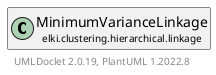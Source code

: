 @startuml
    remove .*\.(Instance|Par|Parameterizer|Factory)$
    set namespaceSeparator none
    hide empty fields
    hide empty methods

    class "<size:14>MinimumVarianceLinkage.Par\n<size:10>elki.clustering.hierarchical.linkage" as elki.clustering.hierarchical.linkage.MinimumVarianceLinkage.Par [[MinimumVarianceLinkage.Par.html]] {
        +make(): MinimumVarianceLinkage
    }

    interface "<size:14>Parameterizer\n<size:10>elki.utilities.optionhandling" as elki.utilities.optionhandling.Parameterizer [[../../../utilities/optionhandling/Parameterizer.html]] {
        {abstract} +make(): Object
    }
    class "<size:14>MinimumVarianceLinkage\n<size:10>elki.clustering.hierarchical.linkage" as elki.clustering.hierarchical.linkage.MinimumVarianceLinkage [[MinimumVarianceLinkage.html]]

    elki.utilities.optionhandling.Parameterizer <|.. elki.clustering.hierarchical.linkage.MinimumVarianceLinkage.Par
    elki.clustering.hierarchical.linkage.MinimumVarianceLinkage +-- elki.clustering.hierarchical.linkage.MinimumVarianceLinkage.Par

    center footer UMLDoclet 2.0.19, PlantUML 1.2022.8
@enduml
